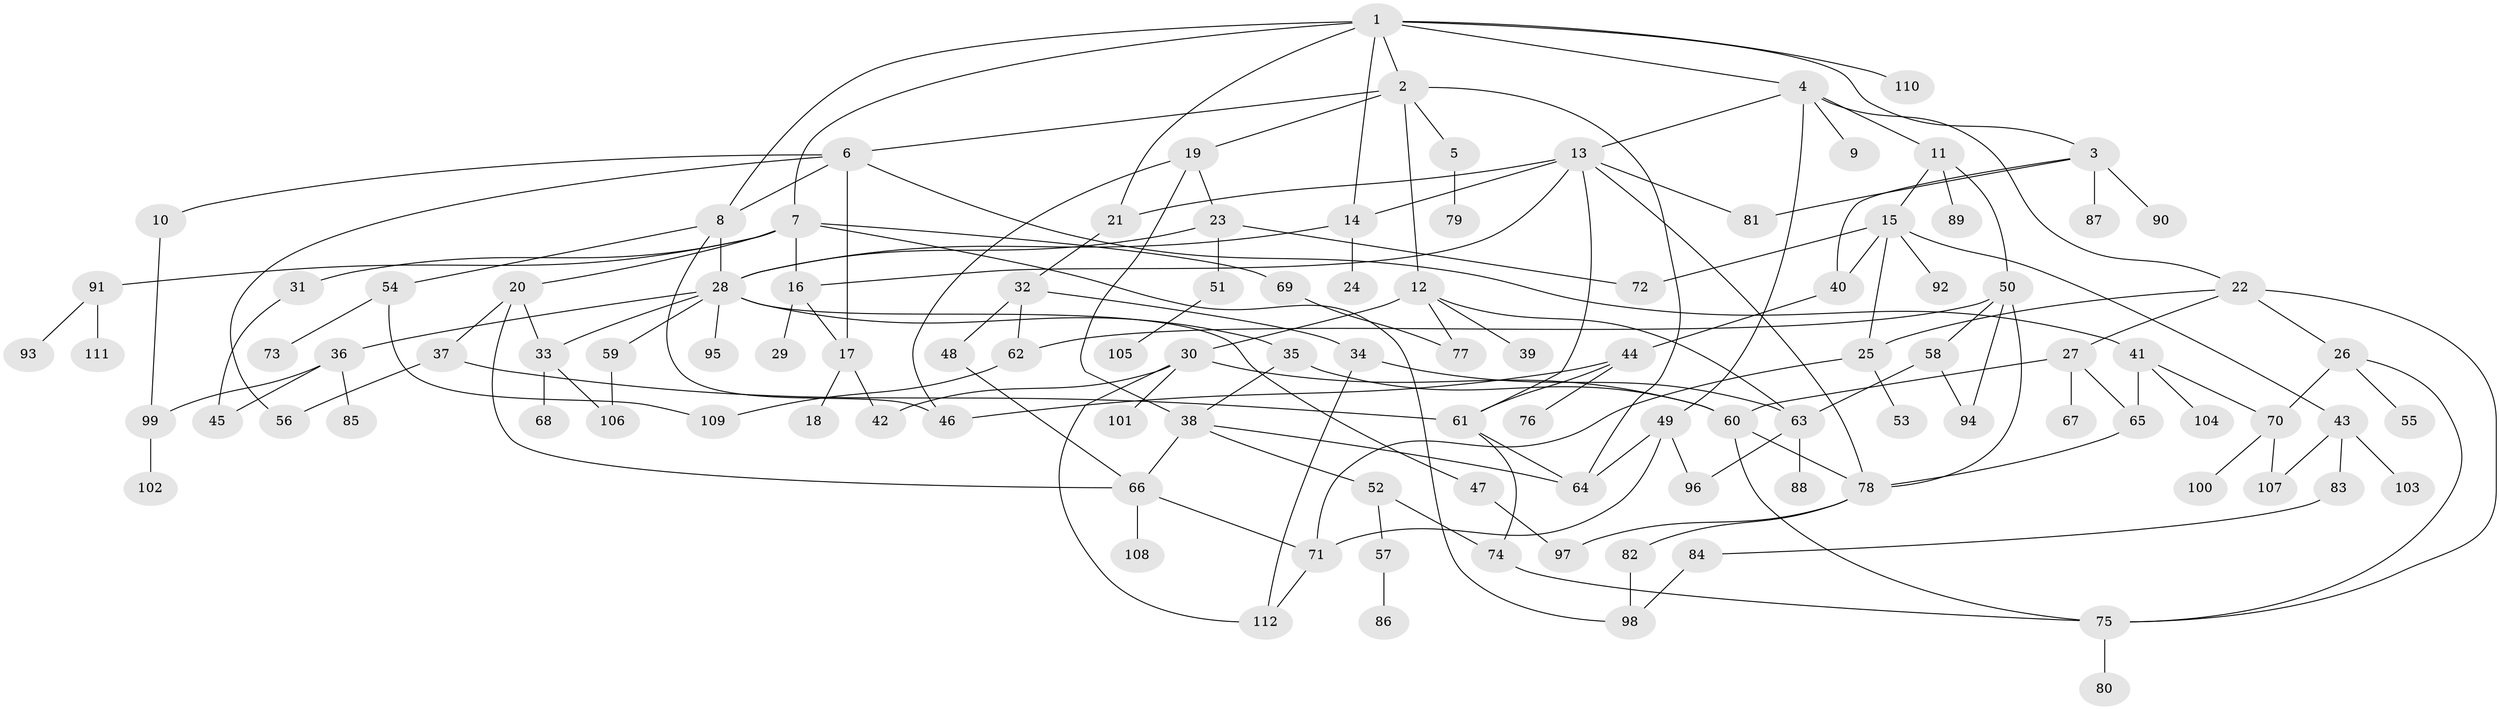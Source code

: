// Generated by graph-tools (version 1.1) at 2025/34/03/09/25 02:34:03]
// undirected, 112 vertices, 164 edges
graph export_dot {
graph [start="1"]
  node [color=gray90,style=filled];
  1;
  2;
  3;
  4;
  5;
  6;
  7;
  8;
  9;
  10;
  11;
  12;
  13;
  14;
  15;
  16;
  17;
  18;
  19;
  20;
  21;
  22;
  23;
  24;
  25;
  26;
  27;
  28;
  29;
  30;
  31;
  32;
  33;
  34;
  35;
  36;
  37;
  38;
  39;
  40;
  41;
  42;
  43;
  44;
  45;
  46;
  47;
  48;
  49;
  50;
  51;
  52;
  53;
  54;
  55;
  56;
  57;
  58;
  59;
  60;
  61;
  62;
  63;
  64;
  65;
  66;
  67;
  68;
  69;
  70;
  71;
  72;
  73;
  74;
  75;
  76;
  77;
  78;
  79;
  80;
  81;
  82;
  83;
  84;
  85;
  86;
  87;
  88;
  89;
  90;
  91;
  92;
  93;
  94;
  95;
  96;
  97;
  98;
  99;
  100;
  101;
  102;
  103;
  104;
  105;
  106;
  107;
  108;
  109;
  110;
  111;
  112;
  1 -- 2;
  1 -- 3;
  1 -- 4;
  1 -- 7;
  1 -- 14;
  1 -- 110;
  1 -- 8;
  1 -- 21;
  2 -- 5;
  2 -- 6;
  2 -- 12;
  2 -- 19;
  2 -- 64;
  3 -- 81;
  3 -- 87;
  3 -- 90;
  3 -- 40;
  4 -- 9;
  4 -- 11;
  4 -- 13;
  4 -- 22;
  4 -- 49;
  5 -- 79;
  6 -- 8;
  6 -- 10;
  6 -- 41;
  6 -- 56;
  6 -- 17;
  7 -- 16;
  7 -- 20;
  7 -- 31;
  7 -- 69;
  7 -- 91;
  7 -- 98;
  8 -- 28;
  8 -- 46;
  8 -- 54;
  10 -- 99;
  11 -- 15;
  11 -- 50;
  11 -- 89;
  12 -- 30;
  12 -- 39;
  12 -- 63;
  12 -- 77;
  13 -- 21;
  13 -- 78;
  13 -- 61;
  13 -- 81;
  13 -- 14;
  13 -- 16;
  14 -- 24;
  14 -- 28;
  15 -- 40;
  15 -- 43;
  15 -- 72;
  15 -- 92;
  15 -- 25;
  16 -- 17;
  16 -- 29;
  17 -- 18;
  17 -- 42;
  19 -- 23;
  19 -- 38;
  19 -- 46;
  20 -- 33;
  20 -- 37;
  20 -- 66;
  21 -- 32;
  22 -- 25;
  22 -- 26;
  22 -- 27;
  22 -- 75;
  23 -- 51;
  23 -- 28;
  23 -- 72;
  25 -- 53;
  25 -- 71;
  26 -- 55;
  26 -- 75;
  26 -- 70;
  27 -- 65;
  27 -- 67;
  27 -- 60;
  28 -- 35;
  28 -- 36;
  28 -- 47;
  28 -- 59;
  28 -- 95;
  28 -- 33;
  30 -- 42;
  30 -- 101;
  30 -- 60;
  30 -- 112;
  31 -- 45;
  32 -- 34;
  32 -- 48;
  32 -- 62;
  33 -- 68;
  33 -- 106;
  34 -- 63;
  34 -- 112;
  35 -- 60;
  35 -- 38;
  36 -- 45;
  36 -- 85;
  36 -- 99;
  37 -- 61;
  37 -- 56;
  38 -- 52;
  38 -- 64;
  38 -- 66;
  40 -- 44;
  41 -- 70;
  41 -- 104;
  41 -- 65;
  43 -- 83;
  43 -- 103;
  43 -- 107;
  44 -- 61;
  44 -- 76;
  44 -- 46;
  47 -- 97;
  48 -- 66;
  49 -- 71;
  49 -- 64;
  49 -- 96;
  50 -- 58;
  50 -- 78;
  50 -- 94;
  50 -- 62;
  51 -- 105;
  52 -- 57;
  52 -- 74;
  54 -- 73;
  54 -- 109;
  57 -- 86;
  58 -- 94;
  58 -- 63;
  59 -- 106;
  60 -- 78;
  60 -- 75;
  61 -- 64;
  61 -- 74;
  62 -- 109;
  63 -- 88;
  63 -- 96;
  65 -- 78;
  66 -- 108;
  66 -- 71;
  69 -- 77;
  70 -- 100;
  70 -- 107;
  71 -- 112;
  74 -- 75;
  75 -- 80;
  78 -- 82;
  78 -- 97;
  82 -- 98;
  83 -- 84;
  84 -- 98;
  91 -- 93;
  91 -- 111;
  99 -- 102;
}

